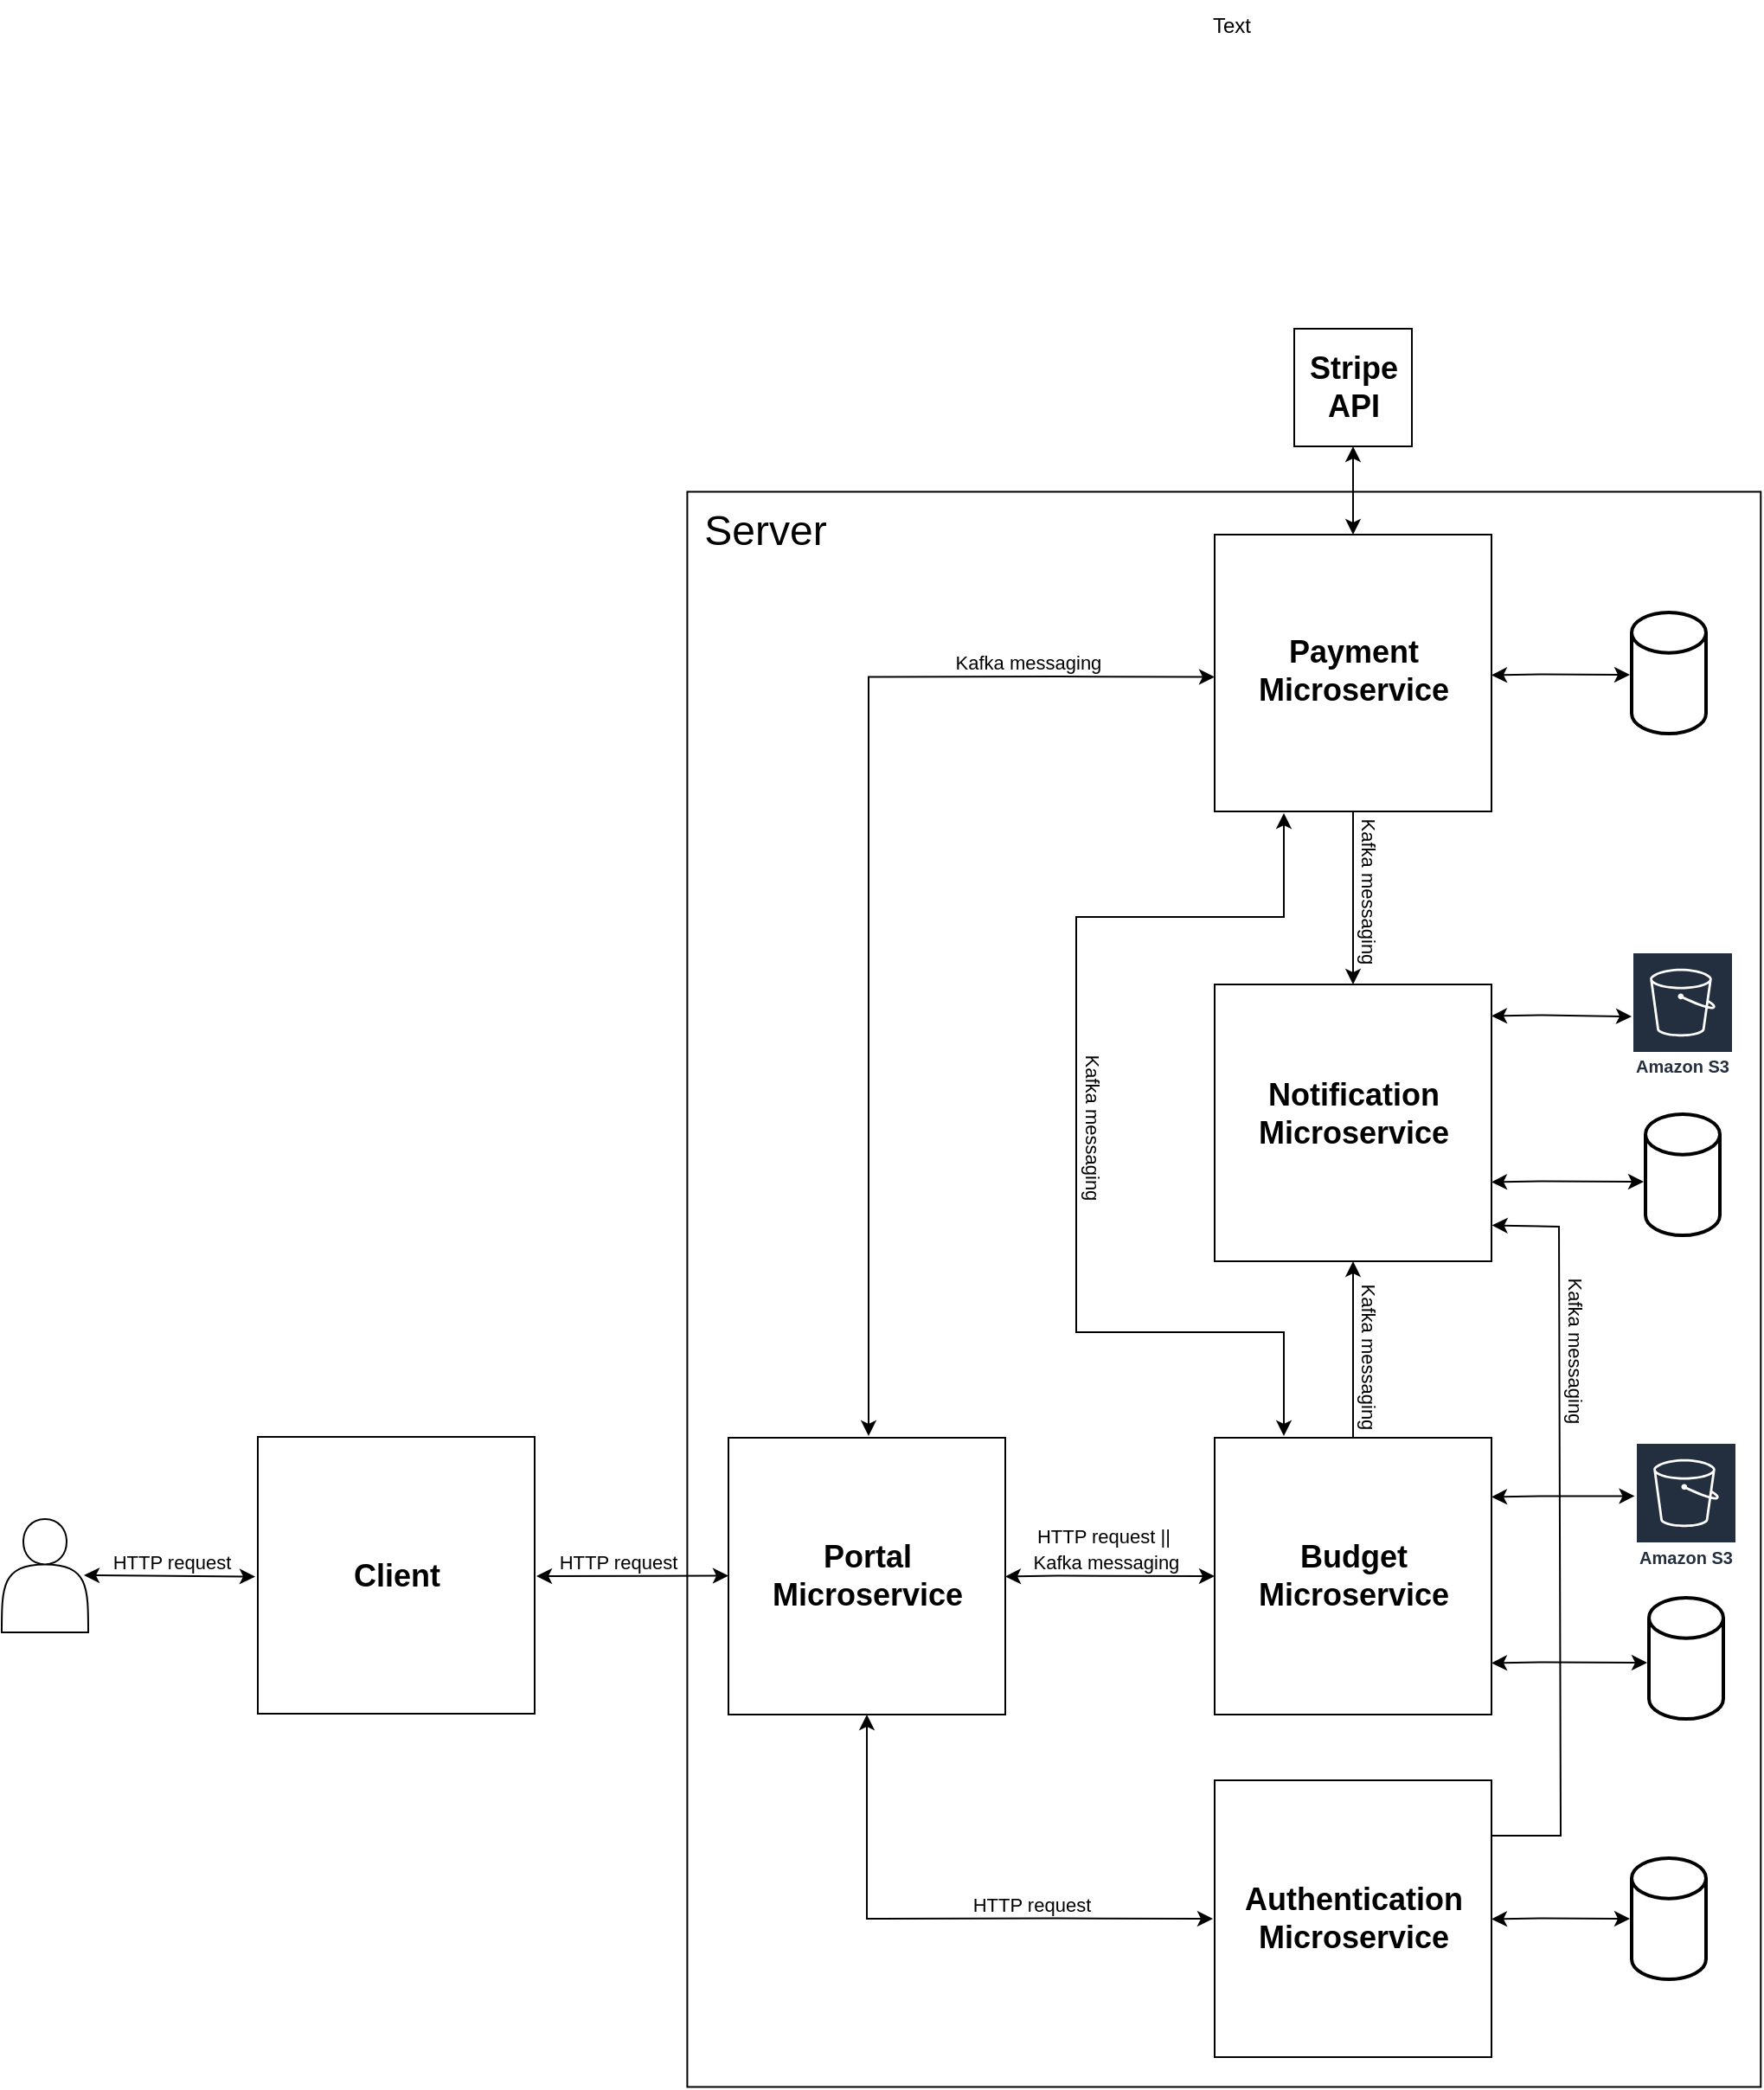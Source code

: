 <mxfile version="24.9.0">
  <diagram name="Page-1" id="SEh9UVj6TTWNKrk-7VKm">
    <mxGraphModel dx="2620" dy="1398" grid="0" gridSize="10" guides="1" tooltips="1" connect="1" arrows="1" fold="1" page="0" pageScale="1" pageWidth="827" pageHeight="1169" background="none" math="0" shadow="0">
      <root>
        <mxCell id="0" />
        <mxCell id="1" parent="0" />
        <mxCell id="BKUPtrZOvTlSEd62gzYd-11" value="" style="rounded=0;whiteSpace=wrap;html=1;rotation=-90;" vertex="1" parent="1">
          <mxGeometry x="24.42" y="105.02" width="922" height="620.43" as="geometry" />
        </mxCell>
        <mxCell id="y5lFJaWxc8QFZob6w4_z-1" value="" style="whiteSpace=wrap;html=1;aspect=fixed;" parent="1" vertex="1">
          <mxGeometry x="199" y="501" width="160" height="160" as="geometry" />
        </mxCell>
        <mxCell id="y5lFJaWxc8QFZob6w4_z-2" value="&lt;b&gt;&lt;font style=&quot;font-size: 18px;&quot;&gt;Portal&lt;br&gt;Microservice&lt;/font&gt;&lt;/b&gt;" style="text;html=1;align=center;verticalAlign=middle;whiteSpace=wrap;rounded=0;" parent="1" vertex="1">
          <mxGeometry x="221.5" y="533.5" width="115" height="95" as="geometry" />
        </mxCell>
        <mxCell id="y5lFJaWxc8QFZob6w4_z-3" value="" style="shape=actor;whiteSpace=wrap;html=1;" parent="1" vertex="1">
          <mxGeometry x="-221" y="548" width="50" height="65.5" as="geometry" />
        </mxCell>
        <mxCell id="y5lFJaWxc8QFZob6w4_z-5" value="" style="endArrow=classic;startArrow=classic;html=1;rounded=0;entryX=0;entryY=0.5;entryDx=0;entryDy=0;" parent="1" edge="1">
          <mxGeometry width="50" height="50" relative="1" as="geometry">
            <mxPoint x="88" y="581" as="sourcePoint" />
            <mxPoint x="199" y="580.76" as="targetPoint" />
          </mxGeometry>
        </mxCell>
        <mxCell id="y5lFJaWxc8QFZob6w4_z-6" value="" style="whiteSpace=wrap;html=1;aspect=fixed;" parent="1" vertex="1">
          <mxGeometry x="480" y="-21" width="160" height="160" as="geometry" />
        </mxCell>
        <mxCell id="y5lFJaWxc8QFZob6w4_z-7" value="" style="whiteSpace=wrap;html=1;aspect=fixed;" parent="1" vertex="1">
          <mxGeometry x="480" y="501" width="160" height="160" as="geometry" />
        </mxCell>
        <mxCell id="y5lFJaWxc8QFZob6w4_z-8" value="" style="whiteSpace=wrap;html=1;aspect=fixed;" parent="1" vertex="1">
          <mxGeometry x="480" y="699" width="160" height="160" as="geometry" />
        </mxCell>
        <mxCell id="y5lFJaWxc8QFZob6w4_z-9" value="" style="endArrow=classic;startArrow=classic;html=1;rounded=0;entryX=0;entryY=0.5;entryDx=0;entryDy=0;" parent="1" target="y5lFJaWxc8QFZob6w4_z-7" edge="1">
          <mxGeometry width="50" height="50" relative="1" as="geometry">
            <mxPoint x="359" y="581.25" as="sourcePoint" />
            <mxPoint x="419" y="580.75" as="targetPoint" />
            <Array as="points">
              <mxPoint x="389" y="580.75" />
            </Array>
          </mxGeometry>
        </mxCell>
        <mxCell id="y5lFJaWxc8QFZob6w4_z-10" value="" style="endArrow=classic;startArrow=classic;html=1;rounded=0;" parent="1" edge="1">
          <mxGeometry width="50" height="50" relative="1" as="geometry">
            <mxPoint x="280" y="500" as="sourcePoint" />
            <mxPoint x="480" y="61.25" as="targetPoint" />
            <Array as="points">
              <mxPoint x="280" y="61.25" />
              <mxPoint x="390" y="61" />
            </Array>
          </mxGeometry>
        </mxCell>
        <mxCell id="y5lFJaWxc8QFZob6w4_z-11" value="" style="endArrow=classic;startArrow=classic;html=1;rounded=0;exitX=0.5;exitY=1;exitDx=0;exitDy=0;" parent="1" source="y5lFJaWxc8QFZob6w4_z-1" edge="1">
          <mxGeometry width="50" height="50" relative="1" as="geometry">
            <mxPoint x="279" y="619" as="sourcePoint" />
            <mxPoint x="479" y="779" as="targetPoint" />
            <Array as="points">
              <mxPoint x="279" y="779" />
              <mxPoint x="389" y="778.75" />
            </Array>
          </mxGeometry>
        </mxCell>
        <mxCell id="y5lFJaWxc8QFZob6w4_z-12" value="" style="endArrow=classic;startArrow=classic;html=1;rounded=0;entryX=0;entryY=0.5;entryDx=0;entryDy=0;" parent="1" edge="1">
          <mxGeometry width="50" height="50" relative="1" as="geometry">
            <mxPoint x="640" y="779.25" as="sourcePoint" />
            <mxPoint x="720" y="779" as="targetPoint" />
            <Array as="points">
              <mxPoint x="670" y="778.75" />
            </Array>
          </mxGeometry>
        </mxCell>
        <mxCell id="y5lFJaWxc8QFZob6w4_z-13" value="" style="endArrow=classic;startArrow=classic;html=1;rounded=0;" parent="1" edge="1">
          <mxGeometry width="50" height="50" relative="1" as="geometry">
            <mxPoint x="640" y="631.25" as="sourcePoint" />
            <mxPoint x="730" y="631" as="targetPoint" />
            <Array as="points">
              <mxPoint x="670" y="630.75" />
            </Array>
          </mxGeometry>
        </mxCell>
        <mxCell id="y5lFJaWxc8QFZob6w4_z-17" value="" style="strokeWidth=2;html=1;shape=mxgraph.flowchart.database;whiteSpace=wrap;" parent="1" vertex="1">
          <mxGeometry x="731" y="593.5" width="43" height="70" as="geometry" />
        </mxCell>
        <mxCell id="y5lFJaWxc8QFZob6w4_z-18" value="" style="strokeWidth=2;html=1;shape=mxgraph.flowchart.database;whiteSpace=wrap;" parent="1" vertex="1">
          <mxGeometry x="721" y="744" width="43" height="70" as="geometry" />
        </mxCell>
        <mxCell id="y5lFJaWxc8QFZob6w4_z-19" value="&lt;b&gt;&lt;font style=&quot;font-size: 18px;&quot;&gt;Payment&lt;br&gt;Microservice&lt;/font&gt;&lt;/b&gt;" style="text;html=1;align=center;verticalAlign=middle;whiteSpace=wrap;rounded=0;" parent="1" vertex="1">
          <mxGeometry x="502.5" y="10.5" width="115" height="95" as="geometry" />
        </mxCell>
        <mxCell id="y5lFJaWxc8QFZob6w4_z-20" value="&lt;b&gt;&lt;font style=&quot;font-size: 18px;&quot;&gt;Budget&lt;br&gt;Microservice&lt;/font&gt;&lt;/b&gt;" style="text;html=1;align=center;verticalAlign=middle;whiteSpace=wrap;rounded=0;" parent="1" vertex="1">
          <mxGeometry x="502.5" y="533" width="115" height="95" as="geometry" />
        </mxCell>
        <mxCell id="y5lFJaWxc8QFZob6w4_z-21" value="&lt;b&gt;&lt;font style=&quot;font-size: 18px;&quot;&gt;Authentication&lt;/font&gt;&lt;/b&gt;&lt;div&gt;&lt;b&gt;&lt;font style=&quot;font-size: 18px;&quot;&gt;Microservice&lt;/font&gt;&lt;/b&gt;&lt;/div&gt;" style="text;html=1;align=center;verticalAlign=middle;whiteSpace=wrap;rounded=0;" parent="1" vertex="1">
          <mxGeometry x="502.5" y="731.5" width="115" height="95" as="geometry" />
        </mxCell>
        <mxCell id="y5lFJaWxc8QFZob6w4_z-22" value="Text" style="text;html=1;align=center;verticalAlign=middle;whiteSpace=wrap;rounded=0;" parent="1" vertex="1">
          <mxGeometry x="460" y="-330" width="60" height="30" as="geometry" />
        </mxCell>
        <mxCell id="y5lFJaWxc8QFZob6w4_z-23" value="&lt;font style=&quot;font-size: 11px;&quot;&gt;HTTP request&lt;/font&gt;" style="text;html=1;align=center;verticalAlign=middle;whiteSpace=wrap;rounded=0;" parent="1" vertex="1">
          <mxGeometry x="333.25" y="756" width="82.5" height="30" as="geometry" />
        </mxCell>
        <mxCell id="y5lFJaWxc8QFZob6w4_z-24" value="&lt;font style=&quot;font-size: 11px;&quot;&gt;HTTP request ||&amp;nbsp;&lt;br&gt;Kafka messaging&lt;/font&gt;" style="text;html=1;align=center;verticalAlign=middle;whiteSpace=wrap;rounded=0;" parent="1" vertex="1">
          <mxGeometry x="372" y="549.5" width="91" height="30" as="geometry" />
        </mxCell>
        <mxCell id="y5lFJaWxc8QFZob6w4_z-25" value="&lt;font style=&quot;font-size: 11px;&quot;&gt;Kafka messaging&lt;/font&gt;" style="text;html=1;align=center;verticalAlign=middle;whiteSpace=wrap;rounded=0;" parent="1" vertex="1">
          <mxGeometry x="322" y="38" width="101" height="30" as="geometry" />
        </mxCell>
        <mxCell id="y5lFJaWxc8QFZob6w4_z-27" value="&lt;font style=&quot;font-size: 11px;&quot;&gt;Kafka messaging&lt;/font&gt;" style="text;html=1;align=center;verticalAlign=middle;whiteSpace=wrap;rounded=0;rotation=90;" parent="1" vertex="1">
          <mxGeometry x="524.5" y="428" width="89" height="52" as="geometry" />
        </mxCell>
        <mxCell id="XbRsqDjSk2JQRt8T-cGT-3" value="" style="whiteSpace=wrap;html=1;aspect=fixed;" parent="1" vertex="1">
          <mxGeometry x="480" y="239" width="160" height="160" as="geometry" />
        </mxCell>
        <mxCell id="XbRsqDjSk2JQRt8T-cGT-5" value="&lt;b&gt;&lt;font style=&quot;font-size: 18px;&quot;&gt;Notification&lt;/font&gt;&lt;/b&gt;&lt;div&gt;&lt;b&gt;&lt;font style=&quot;font-size: 18px;&quot;&gt;Microservice&lt;/font&gt;&lt;/b&gt;&lt;/div&gt;" style="text;html=1;align=center;verticalAlign=middle;whiteSpace=wrap;rounded=0;" parent="1" vertex="1">
          <mxGeometry x="502.5" y="266.5" width="115" height="95" as="geometry" />
        </mxCell>
        <mxCell id="XbRsqDjSk2JQRt8T-cGT-13" value="" style="endArrow=classic;startArrow=none;html=1;rounded=0;exitX=0.5;exitY=0;exitDx=0;exitDy=0;entryX=0.5;entryY=1;entryDx=0;entryDy=0;startFill=0;endFill=1;" parent="1" source="y5lFJaWxc8QFZob6w4_z-7" target="XbRsqDjSk2JQRt8T-cGT-3" edge="1">
          <mxGeometry width="50" height="50" relative="1" as="geometry">
            <mxPoint x="513" y="472" as="sourcePoint" />
            <mxPoint x="563" y="422" as="targetPoint" />
          </mxGeometry>
        </mxCell>
        <mxCell id="XbRsqDjSk2JQRt8T-cGT-14" value="&lt;font style=&quot;font-size: 11px;&quot;&gt;Kafka messaging&lt;/font&gt;" style="text;html=1;align=center;verticalAlign=middle;whiteSpace=wrap;rounded=0;rotation=90;" parent="1" vertex="1">
          <mxGeometry x="524.5" y="159" width="89" height="52" as="geometry" />
        </mxCell>
        <mxCell id="XbRsqDjSk2JQRt8T-cGT-15" value="" style="endArrow=none;startArrow=classic;html=1;rounded=0;entryX=0.5;entryY=1;entryDx=0;entryDy=0;exitX=0.5;exitY=0;exitDx=0;exitDy=0;startFill=1;endFill=0;" parent="1" source="XbRsqDjSk2JQRt8T-cGT-3" target="y5lFJaWxc8QFZob6w4_z-6" edge="1">
          <mxGeometry width="50" height="50" relative="1" as="geometry">
            <mxPoint x="465" y="200" as="sourcePoint" />
            <mxPoint x="515" y="150" as="targetPoint" />
          </mxGeometry>
        </mxCell>
        <mxCell id="XbRsqDjSk2JQRt8T-cGT-16" value="&lt;font style=&quot;font-size: 11px;&quot;&gt;HTTP request&lt;/font&gt;" style="text;html=1;align=center;verticalAlign=middle;whiteSpace=wrap;rounded=0;" parent="1" vertex="1">
          <mxGeometry x="94" y="557.75" width="82.5" height="30" as="geometry" />
        </mxCell>
        <mxCell id="XbRsqDjSk2JQRt8T-cGT-18" value="" style="endArrow=classic;html=1;rounded=0;startArrow=classic;startFill=1;" parent="1" edge="1">
          <mxGeometry width="50" height="50" relative="1" as="geometry">
            <mxPoint x="520" y="140" as="sourcePoint" />
            <mxPoint x="520" y="500" as="targetPoint" />
            <Array as="points">
              <mxPoint x="520" y="200" />
              <mxPoint x="400" y="200" />
              <mxPoint x="400" y="440" />
              <mxPoint x="520" y="440" />
            </Array>
          </mxGeometry>
        </mxCell>
        <mxCell id="XbRsqDjSk2JQRt8T-cGT-19" value="&lt;font style=&quot;font-size: 11px;&quot;&gt;Kafka messaging&lt;/font&gt;" style="text;html=1;align=center;verticalAlign=middle;whiteSpace=wrap;rounded=0;rotation=90;" parent="1" vertex="1">
          <mxGeometry x="365" y="296" width="89" height="52" as="geometry" />
        </mxCell>
        <mxCell id="OUzyZiWd4LkfnDFV4czM-1" value="" style="endArrow=classic;html=1;rounded=0;entryX=1.002;entryY=0.87;entryDx=0;entryDy=0;entryPerimeter=0;" parent="1" target="XbRsqDjSk2JQRt8T-cGT-3" edge="1">
          <mxGeometry width="50" height="50" relative="1" as="geometry">
            <mxPoint x="640" y="731" as="sourcePoint" />
            <mxPoint x="640" y="363" as="targetPoint" />
            <Array as="points">
              <mxPoint x="680" y="731" />
              <mxPoint x="679" y="379" />
            </Array>
          </mxGeometry>
        </mxCell>
        <mxCell id="OUzyZiWd4LkfnDFV4czM-2" value="&lt;font style=&quot;font-size: 11px;&quot;&gt;Kafka messaging&lt;/font&gt;" style="text;html=1;align=center;verticalAlign=middle;whiteSpace=wrap;rounded=0;rotation=90;" parent="1" vertex="1">
          <mxGeometry x="644" y="425" width="89" height="52" as="geometry" />
        </mxCell>
        <mxCell id="mx-fiauWX2-0beVSpEYA-1" value="" style="whiteSpace=wrap;html=1;aspect=fixed;" parent="1" vertex="1">
          <mxGeometry x="526" y="-140" width="68" height="68" as="geometry" />
        </mxCell>
        <mxCell id="mx-fiauWX2-0beVSpEYA-2" value="&lt;span style=&quot;font-size: 18px;&quot;&gt;&lt;b&gt;Stripe&lt;br&gt;API&lt;/b&gt;&lt;/span&gt;" style="text;html=1;align=center;verticalAlign=middle;whiteSpace=wrap;rounded=0;" parent="1" vertex="1">
          <mxGeometry x="528.62" y="-134" width="62.75" height="56" as="geometry" />
        </mxCell>
        <mxCell id="mx-fiauWX2-0beVSpEYA-3" value="" style="endArrow=classic;startArrow=classic;html=1;rounded=0;entryX=0.5;entryY=1;entryDx=0;entryDy=0;exitX=0.5;exitY=0;exitDx=0;exitDy=0;" parent="1" source="y5lFJaWxc8QFZob6w4_z-6" target="mx-fiauWX2-0beVSpEYA-1" edge="1">
          <mxGeometry width="50" height="50" relative="1" as="geometry">
            <mxPoint x="560" y="-41.5" as="sourcePoint" />
            <mxPoint x="640" y="-41.75" as="targetPoint" />
            <Array as="points" />
          </mxGeometry>
        </mxCell>
        <mxCell id="AmqTuxdTjo57GEGVRYSg-1" value="" style="endArrow=classic;startArrow=classic;html=1;rounded=0;entryX=0;entryY=0.5;entryDx=0;entryDy=0;" parent="1" edge="1">
          <mxGeometry width="50" height="50" relative="1" as="geometry">
            <mxPoint x="640" y="60.25" as="sourcePoint" />
            <mxPoint x="720" y="60" as="targetPoint" />
            <Array as="points">
              <mxPoint x="670" y="59.75" />
            </Array>
          </mxGeometry>
        </mxCell>
        <mxCell id="AmqTuxdTjo57GEGVRYSg-2" value="" style="strokeWidth=2;html=1;shape=mxgraph.flowchart.database;whiteSpace=wrap;" parent="1" vertex="1">
          <mxGeometry x="721" y="24" width="43" height="70" as="geometry" />
        </mxCell>
        <mxCell id="xkFMOgPmg2ZtDfCebu8r-2" value="" style="endArrow=classic;startArrow=classic;html=1;rounded=0;entryX=-0.004;entryY=0.411;entryDx=0;entryDy=0;entryPerimeter=0;" parent="1" target="xkFMOgPmg2ZtDfCebu8r-9" edge="1">
          <mxGeometry width="50" height="50" relative="1" as="geometry">
            <mxPoint x="640" y="535.25" as="sourcePoint" />
            <mxPoint x="720" y="535" as="targetPoint" />
            <Array as="points">
              <mxPoint x="670" y="534.75" />
            </Array>
          </mxGeometry>
        </mxCell>
        <mxCell id="xkFMOgPmg2ZtDfCebu8r-4" value="" style="endArrow=classic;startArrow=classic;html=1;rounded=0;" parent="1" edge="1">
          <mxGeometry width="50" height="50" relative="1" as="geometry">
            <mxPoint x="640" y="353.25" as="sourcePoint" />
            <mxPoint x="728" y="353" as="targetPoint" />
            <Array as="points">
              <mxPoint x="670" y="352.75" />
            </Array>
          </mxGeometry>
        </mxCell>
        <mxCell id="xkFMOgPmg2ZtDfCebu8r-5" value="" style="strokeWidth=2;html=1;shape=mxgraph.flowchart.database;whiteSpace=wrap;" parent="1" vertex="1">
          <mxGeometry x="729" y="314" width="43" height="70" as="geometry" />
        </mxCell>
        <mxCell id="xkFMOgPmg2ZtDfCebu8r-7" value="" style="endArrow=classic;startArrow=classic;html=1;rounded=0;" parent="1" target="xkFMOgPmg2ZtDfCebu8r-10" edge="1">
          <mxGeometry width="50" height="50" relative="1" as="geometry">
            <mxPoint x="640" y="257.25" as="sourcePoint" />
            <mxPoint x="719" y="257" as="targetPoint" />
            <Array as="points">
              <mxPoint x="670" y="256.75" />
            </Array>
          </mxGeometry>
        </mxCell>
        <mxCell id="xkFMOgPmg2ZtDfCebu8r-9" value="Amazon S3" style="sketch=0;outlineConnect=0;fontColor=#232F3E;gradientColor=none;strokeColor=#ffffff;fillColor=#232F3E;dashed=0;verticalLabelPosition=middle;verticalAlign=bottom;align=center;html=1;whiteSpace=wrap;fontSize=10;fontStyle=1;spacing=3;shape=mxgraph.aws4.productIcon;prIcon=mxgraph.aws4.s3;" parent="1" vertex="1">
          <mxGeometry x="723" y="503.5" width="59" height="76" as="geometry" />
        </mxCell>
        <mxCell id="xkFMOgPmg2ZtDfCebu8r-10" value="Amazon S3" style="sketch=0;outlineConnect=0;fontColor=#232F3E;gradientColor=none;strokeColor=#ffffff;fillColor=#232F3E;dashed=0;verticalLabelPosition=middle;verticalAlign=bottom;align=center;html=1;whiteSpace=wrap;fontSize=10;fontStyle=1;spacing=3;shape=mxgraph.aws4.productIcon;prIcon=mxgraph.aws4.s3;" parent="1" vertex="1">
          <mxGeometry x="721" y="220" width="59" height="76" as="geometry" />
        </mxCell>
        <mxCell id="BKUPtrZOvTlSEd62gzYd-1" value="" style="whiteSpace=wrap;html=1;aspect=fixed;" vertex="1" parent="1">
          <mxGeometry x="-73" y="500.5" width="160" height="160" as="geometry" />
        </mxCell>
        <mxCell id="BKUPtrZOvTlSEd62gzYd-2" value="&lt;span style=&quot;font-size: 18px;&quot;&gt;&lt;b&gt;Client&lt;/b&gt;&lt;/span&gt;" style="text;html=1;align=center;verticalAlign=middle;whiteSpace=wrap;rounded=0;" vertex="1" parent="1">
          <mxGeometry x="-50.5" y="533" width="115" height="95" as="geometry" />
        </mxCell>
        <mxCell id="BKUPtrZOvTlSEd62gzYd-3" value="&lt;font style=&quot;font-size: 11px;&quot;&gt;HTTP request&lt;/font&gt;" style="text;html=1;align=center;verticalAlign=middle;whiteSpace=wrap;rounded=0;" vertex="1" parent="1">
          <mxGeometry x="-164" y="557.75" width="82.5" height="30" as="geometry" />
        </mxCell>
        <mxCell id="BKUPtrZOvTlSEd62gzYd-6" value="" style="endArrow=classic;startArrow=classic;html=1;rounded=0;entryX=0;entryY=0.5;entryDx=0;entryDy=0;" edge="1" parent="1">
          <mxGeometry width="50" height="50" relative="1" as="geometry">
            <mxPoint x="-173.5" y="580.5" as="sourcePoint" />
            <mxPoint x="-74.5" y="581.26" as="targetPoint" />
          </mxGeometry>
        </mxCell>
        <mxCell id="BKUPtrZOvTlSEd62gzYd-12" value="&lt;font style=&quot;font-size: 24px;&quot;&gt;Server&lt;/font&gt;" style="text;html=1;align=center;verticalAlign=middle;whiteSpace=wrap;rounded=0;" vertex="1" parent="1">
          <mxGeometry x="170" y="-38" width="101" height="30" as="geometry" />
        </mxCell>
      </root>
    </mxGraphModel>
  </diagram>
</mxfile>
